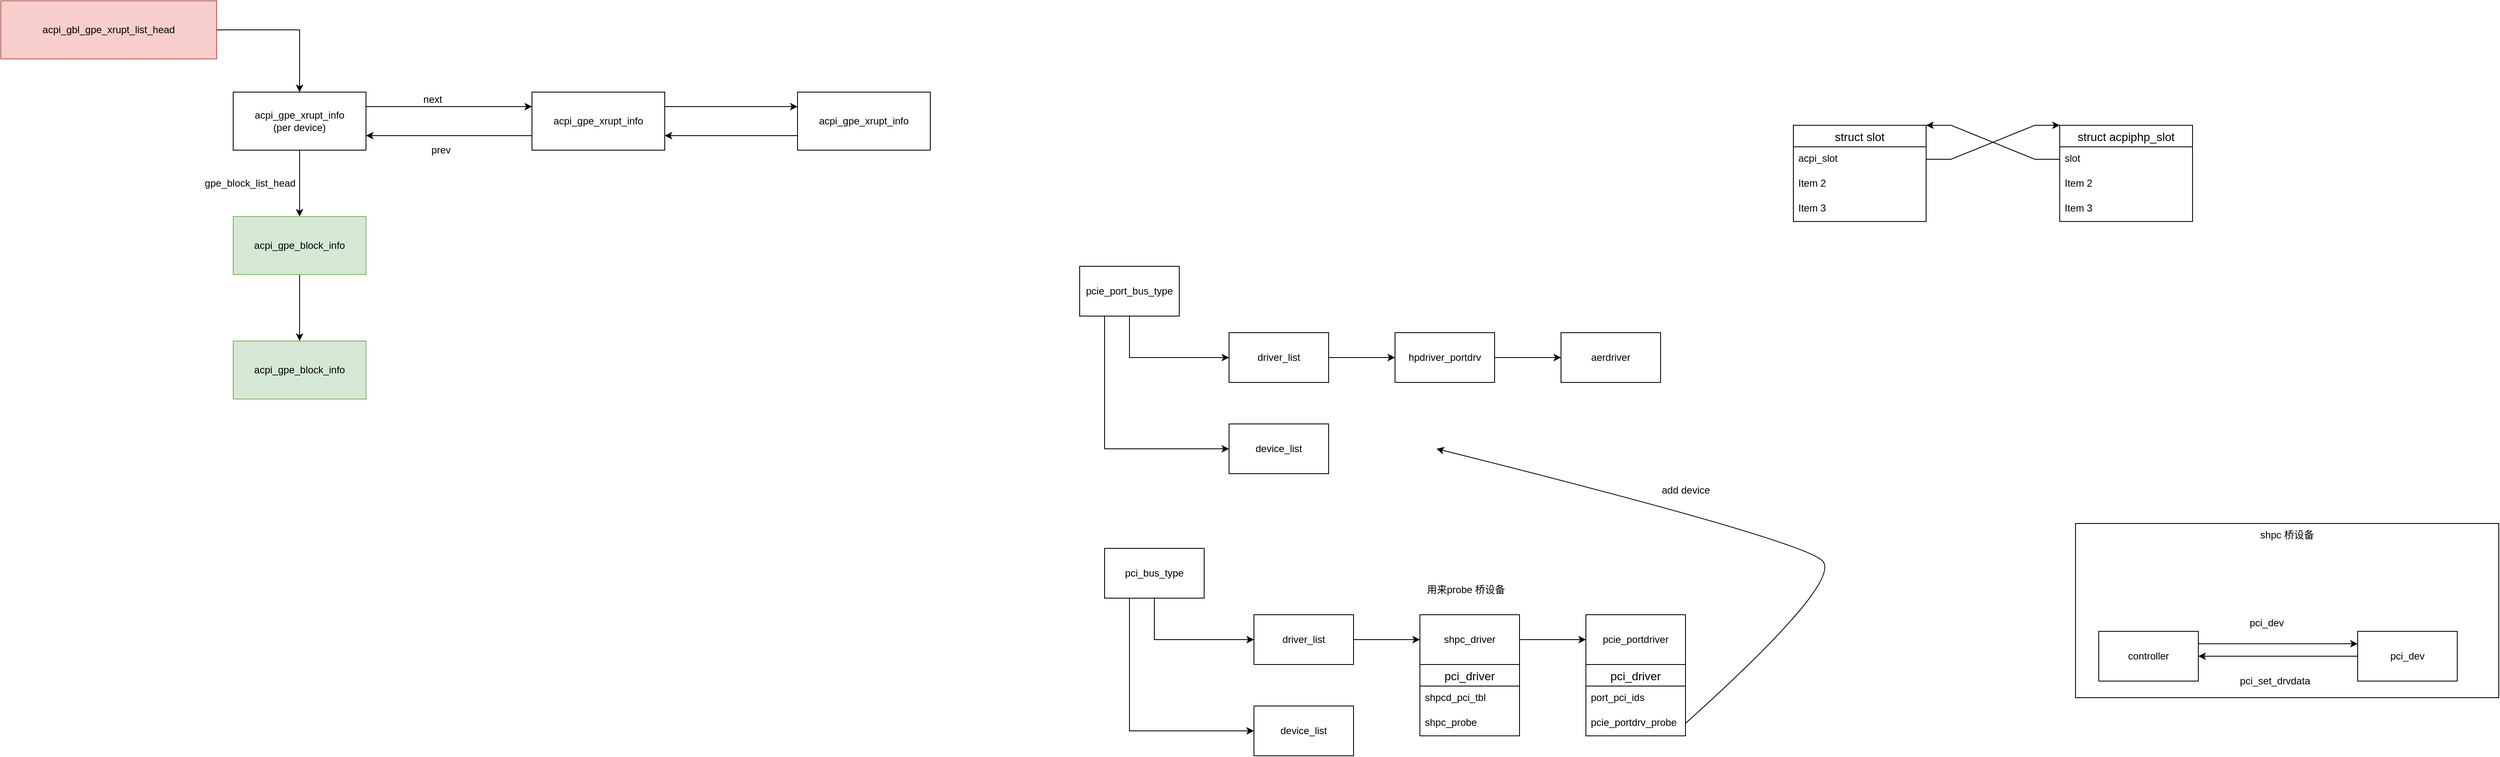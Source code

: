 <mxfile version="14.3.1" type="github">
  <diagram id="24PNYrPrdng_Uwbxv0YA" name="Page-1">
    <mxGraphModel dx="2889" dy="1115" grid="1" gridSize="10" guides="1" tooltips="1" connect="1" arrows="1" fold="1" page="1" pageScale="1" pageWidth="827" pageHeight="1169" math="0" shadow="0">
      <root>
        <mxCell id="0" />
        <mxCell id="1" parent="0" />
        <mxCell id="RuzGDO1vz5OU4dYI25Mw-1" style="edgeStyle=orthogonalEdgeStyle;rounded=0;orthogonalLoop=1;jettySize=auto;html=1;exitX=1;exitY=0.5;exitDx=0;exitDy=0;" edge="1" parent="1" source="RuzGDO1vz5OU4dYI25Mw-2" target="RuzGDO1vz5OU4dYI25Mw-10">
          <mxGeometry relative="1" as="geometry" />
        </mxCell>
        <mxCell id="RuzGDO1vz5OU4dYI25Mw-2" value="acpi_gbl_gpe_xrupt_list_head" style="rounded=0;whiteSpace=wrap;html=1;fillColor=#f8cecc;strokeColor=#b85450;" vertex="1" parent="1">
          <mxGeometry x="-160" y="170" width="260" height="70" as="geometry" />
        </mxCell>
        <mxCell id="RuzGDO1vz5OU4dYI25Mw-3" style="edgeStyle=orthogonalEdgeStyle;rounded=0;orthogonalLoop=1;jettySize=auto;html=1;exitX=0;exitY=0.75;exitDx=0;exitDy=0;entryX=1;entryY=0.75;entryDx=0;entryDy=0;" edge="1" parent="1" source="RuzGDO1vz5OU4dYI25Mw-5" target="RuzGDO1vz5OU4dYI25Mw-10">
          <mxGeometry relative="1" as="geometry" />
        </mxCell>
        <mxCell id="RuzGDO1vz5OU4dYI25Mw-4" style="edgeStyle=orthogonalEdgeStyle;rounded=0;orthogonalLoop=1;jettySize=auto;html=1;exitX=1;exitY=0.25;exitDx=0;exitDy=0;entryX=0;entryY=0.25;entryDx=0;entryDy=0;" edge="1" parent="1" source="RuzGDO1vz5OU4dYI25Mw-5" target="RuzGDO1vz5OU4dYI25Mw-7">
          <mxGeometry relative="1" as="geometry" />
        </mxCell>
        <mxCell id="RuzGDO1vz5OU4dYI25Mw-5" value="acpi_gpe_xrupt_info" style="rounded=0;whiteSpace=wrap;html=1;" vertex="1" parent="1">
          <mxGeometry x="480" y="280" width="160" height="70" as="geometry" />
        </mxCell>
        <mxCell id="RuzGDO1vz5OU4dYI25Mw-6" style="edgeStyle=orthogonalEdgeStyle;rounded=0;orthogonalLoop=1;jettySize=auto;html=1;exitX=0;exitY=0.75;exitDx=0;exitDy=0;entryX=1;entryY=0.75;entryDx=0;entryDy=0;" edge="1" parent="1" source="RuzGDO1vz5OU4dYI25Mw-7" target="RuzGDO1vz5OU4dYI25Mw-5">
          <mxGeometry relative="1" as="geometry" />
        </mxCell>
        <mxCell id="RuzGDO1vz5OU4dYI25Mw-7" value="acpi_gpe_xrupt_info" style="rounded=0;whiteSpace=wrap;html=1;" vertex="1" parent="1">
          <mxGeometry x="800" y="280" width="160" height="70" as="geometry" />
        </mxCell>
        <mxCell id="RuzGDO1vz5OU4dYI25Mw-8" style="edgeStyle=orthogonalEdgeStyle;rounded=0;orthogonalLoop=1;jettySize=auto;html=1;exitX=1;exitY=0.25;exitDx=0;exitDy=0;entryX=0;entryY=0.25;entryDx=0;entryDy=0;" edge="1" parent="1" source="RuzGDO1vz5OU4dYI25Mw-10" target="RuzGDO1vz5OU4dYI25Mw-5">
          <mxGeometry relative="1" as="geometry" />
        </mxCell>
        <mxCell id="RuzGDO1vz5OU4dYI25Mw-9" value="" style="edgeStyle=orthogonalEdgeStyle;rounded=0;orthogonalLoop=1;jettySize=auto;html=1;" edge="1" parent="1" source="RuzGDO1vz5OU4dYI25Mw-10" target="RuzGDO1vz5OU4dYI25Mw-12">
          <mxGeometry relative="1" as="geometry" />
        </mxCell>
        <mxCell id="RuzGDO1vz5OU4dYI25Mw-10" value="acpi_gpe_xrupt_info&lt;br&gt;(per device)" style="rounded=0;whiteSpace=wrap;html=1;" vertex="1" parent="1">
          <mxGeometry x="120" y="280" width="160" height="70" as="geometry" />
        </mxCell>
        <mxCell id="RuzGDO1vz5OU4dYI25Mw-11" value="" style="edgeStyle=orthogonalEdgeStyle;rounded=0;orthogonalLoop=1;jettySize=auto;html=1;" edge="1" parent="1" source="RuzGDO1vz5OU4dYI25Mw-12" target="RuzGDO1vz5OU4dYI25Mw-13">
          <mxGeometry relative="1" as="geometry" />
        </mxCell>
        <mxCell id="RuzGDO1vz5OU4dYI25Mw-12" value="acpi_gpe_block_info" style="rounded=0;whiteSpace=wrap;html=1;fillColor=#d5e8d4;strokeColor=#82b366;" vertex="1" parent="1">
          <mxGeometry x="120" y="430" width="160" height="70" as="geometry" />
        </mxCell>
        <mxCell id="RuzGDO1vz5OU4dYI25Mw-13" value="acpi_gpe_block_info" style="rounded=0;whiteSpace=wrap;html=1;fillColor=#d5e8d4;strokeColor=#82b366;" vertex="1" parent="1">
          <mxGeometry x="120" y="580" width="160" height="70" as="geometry" />
        </mxCell>
        <mxCell id="RuzGDO1vz5OU4dYI25Mw-14" value="next" style="text;html=1;align=center;verticalAlign=middle;resizable=0;points=[];autosize=1;" vertex="1" parent="1">
          <mxGeometry x="340" y="279" width="40" height="20" as="geometry" />
        </mxCell>
        <mxCell id="RuzGDO1vz5OU4dYI25Mw-15" value="prev" style="text;html=1;align=center;verticalAlign=middle;resizable=0;points=[];autosize=1;" vertex="1" parent="1">
          <mxGeometry x="350" y="340" width="40" height="20" as="geometry" />
        </mxCell>
        <mxCell id="RuzGDO1vz5OU4dYI25Mw-16" value="gpe_block_list_head" style="text;html=1;align=center;verticalAlign=middle;resizable=0;points=[];autosize=1;" vertex="1" parent="1">
          <mxGeometry x="80" y="380" width="120" height="20" as="geometry" />
        </mxCell>
        <mxCell id="RuzGDO1vz5OU4dYI25Mw-20" style="edgeStyle=orthogonalEdgeStyle;rounded=0;orthogonalLoop=1;jettySize=auto;html=1;exitX=0.5;exitY=1;exitDx=0;exitDy=0;entryX=0;entryY=0.5;entryDx=0;entryDy=0;" edge="1" parent="1" source="RuzGDO1vz5OU4dYI25Mw-17" target="RuzGDO1vz5OU4dYI25Mw-19">
          <mxGeometry relative="1" as="geometry" />
        </mxCell>
        <mxCell id="RuzGDO1vz5OU4dYI25Mw-26" style="edgeStyle=orthogonalEdgeStyle;rounded=0;orthogonalLoop=1;jettySize=auto;html=1;exitX=0.25;exitY=1;exitDx=0;exitDy=0;entryX=0;entryY=0.5;entryDx=0;entryDy=0;" edge="1" parent="1" source="RuzGDO1vz5OU4dYI25Mw-17" target="RuzGDO1vz5OU4dYI25Mw-25">
          <mxGeometry relative="1" as="geometry" />
        </mxCell>
        <mxCell id="RuzGDO1vz5OU4dYI25Mw-17" value="pcie_port_bus_type" style="whiteSpace=wrap;html=1;" vertex="1" parent="1">
          <mxGeometry x="1140" y="490" width="120" height="60" as="geometry" />
        </mxCell>
        <mxCell id="RuzGDO1vz5OU4dYI25Mw-22" value="" style="edgeStyle=orthogonalEdgeStyle;rounded=0;orthogonalLoop=1;jettySize=auto;html=1;" edge="1" parent="1" source="RuzGDO1vz5OU4dYI25Mw-19" target="RuzGDO1vz5OU4dYI25Mw-21">
          <mxGeometry relative="1" as="geometry" />
        </mxCell>
        <mxCell id="RuzGDO1vz5OU4dYI25Mw-19" value="driver_list" style="whiteSpace=wrap;html=1;" vertex="1" parent="1">
          <mxGeometry x="1320" y="570" width="120" height="60" as="geometry" />
        </mxCell>
        <mxCell id="RuzGDO1vz5OU4dYI25Mw-24" value="" style="edgeStyle=orthogonalEdgeStyle;rounded=0;orthogonalLoop=1;jettySize=auto;html=1;" edge="1" parent="1" source="RuzGDO1vz5OU4dYI25Mw-21" target="RuzGDO1vz5OU4dYI25Mw-23">
          <mxGeometry relative="1" as="geometry" />
        </mxCell>
        <mxCell id="RuzGDO1vz5OU4dYI25Mw-21" value="hpdriver_portdrv" style="whiteSpace=wrap;html=1;" vertex="1" parent="1">
          <mxGeometry x="1520" y="570" width="120" height="60" as="geometry" />
        </mxCell>
        <mxCell id="RuzGDO1vz5OU4dYI25Mw-23" value="aerdriver" style="whiteSpace=wrap;html=1;" vertex="1" parent="1">
          <mxGeometry x="1720" y="570" width="120" height="60" as="geometry" />
        </mxCell>
        <mxCell id="RuzGDO1vz5OU4dYI25Mw-25" value="device_list" style="whiteSpace=wrap;html=1;" vertex="1" parent="1">
          <mxGeometry x="1320" y="680" width="120" height="60" as="geometry" />
        </mxCell>
        <mxCell id="RuzGDO1vz5OU4dYI25Mw-28" style="edgeStyle=orthogonalEdgeStyle;rounded=0;orthogonalLoop=1;jettySize=auto;html=1;exitX=0.5;exitY=1;exitDx=0;exitDy=0;entryX=0;entryY=0.5;entryDx=0;entryDy=0;" edge="1" source="RuzGDO1vz5OU4dYI25Mw-30" target="RuzGDO1vz5OU4dYI25Mw-31" parent="1">
          <mxGeometry relative="1" as="geometry" />
        </mxCell>
        <mxCell id="RuzGDO1vz5OU4dYI25Mw-29" style="edgeStyle=orthogonalEdgeStyle;rounded=0;orthogonalLoop=1;jettySize=auto;html=1;exitX=0.25;exitY=1;exitDx=0;exitDy=0;entryX=0;entryY=0.5;entryDx=0;entryDy=0;" edge="1" source="RuzGDO1vz5OU4dYI25Mw-30" target="RuzGDO1vz5OU4dYI25Mw-32" parent="1">
          <mxGeometry relative="1" as="geometry" />
        </mxCell>
        <mxCell id="RuzGDO1vz5OU4dYI25Mw-30" value="pci_bus_type" style="whiteSpace=wrap;html=1;" vertex="1" parent="1">
          <mxGeometry x="1170" y="830" width="120" height="60" as="geometry" />
        </mxCell>
        <mxCell id="RuzGDO1vz5OU4dYI25Mw-34" value="" style="edgeStyle=orthogonalEdgeStyle;rounded=0;orthogonalLoop=1;jettySize=auto;html=1;" edge="1" parent="1" source="RuzGDO1vz5OU4dYI25Mw-31" target="RuzGDO1vz5OU4dYI25Mw-33">
          <mxGeometry relative="1" as="geometry" />
        </mxCell>
        <mxCell id="RuzGDO1vz5OU4dYI25Mw-31" value="driver_list" style="whiteSpace=wrap;html=1;" vertex="1" parent="1">
          <mxGeometry x="1350" y="910" width="120" height="60" as="geometry" />
        </mxCell>
        <mxCell id="RuzGDO1vz5OU4dYI25Mw-32" value="device_list" style="whiteSpace=wrap;html=1;" vertex="1" parent="1">
          <mxGeometry x="1350" y="1020" width="120" height="60" as="geometry" />
        </mxCell>
        <mxCell id="RuzGDO1vz5OU4dYI25Mw-45" value="" style="edgeStyle=orthogonalEdgeStyle;rounded=0;orthogonalLoop=1;jettySize=auto;html=1;" edge="1" parent="1" source="RuzGDO1vz5OU4dYI25Mw-33" target="RuzGDO1vz5OU4dYI25Mw-44">
          <mxGeometry relative="1" as="geometry" />
        </mxCell>
        <mxCell id="RuzGDO1vz5OU4dYI25Mw-33" value="shpc_driver" style="whiteSpace=wrap;html=1;" vertex="1" parent="1">
          <mxGeometry x="1550" y="910" width="120" height="60" as="geometry" />
        </mxCell>
        <mxCell id="RuzGDO1vz5OU4dYI25Mw-35" value="用来probe 桥设备" style="text;html=1;align=center;verticalAlign=middle;resizable=0;points=[];autosize=1;" vertex="1" parent="1">
          <mxGeometry x="1550" y="870" width="110" height="20" as="geometry" />
        </mxCell>
        <mxCell id="RuzGDO1vz5OU4dYI25Mw-36" value="shpc 桥设备" style="rounded=0;whiteSpace=wrap;html=1;horizontal=1;verticalAlign=top;" vertex="1" parent="1">
          <mxGeometry x="2340" y="800" width="510" height="210" as="geometry" />
        </mxCell>
        <mxCell id="RuzGDO1vz5OU4dYI25Mw-43" style="edgeStyle=orthogonalEdgeStyle;rounded=0;orthogonalLoop=1;jettySize=auto;html=1;exitX=0;exitY=0.5;exitDx=0;exitDy=0;entryX=1;entryY=0.5;entryDx=0;entryDy=0;" edge="1" parent="1" source="RuzGDO1vz5OU4dYI25Mw-37" target="RuzGDO1vz5OU4dYI25Mw-38">
          <mxGeometry relative="1" as="geometry" />
        </mxCell>
        <mxCell id="RuzGDO1vz5OU4dYI25Mw-37" value="pci_dev" style="rounded=0;whiteSpace=wrap;html=1;" vertex="1" parent="1">
          <mxGeometry x="2680" y="930" width="120" height="60" as="geometry" />
        </mxCell>
        <mxCell id="RuzGDO1vz5OU4dYI25Mw-39" style="edgeStyle=orthogonalEdgeStyle;rounded=0;orthogonalLoop=1;jettySize=auto;html=1;exitX=1;exitY=0.25;exitDx=0;exitDy=0;entryX=0;entryY=0.25;entryDx=0;entryDy=0;" edge="1" parent="1" source="RuzGDO1vz5OU4dYI25Mw-38" target="RuzGDO1vz5OU4dYI25Mw-37">
          <mxGeometry relative="1" as="geometry" />
        </mxCell>
        <mxCell id="RuzGDO1vz5OU4dYI25Mw-38" value="controller" style="rounded=0;whiteSpace=wrap;html=1;" vertex="1" parent="1">
          <mxGeometry x="2368" y="930" width="120" height="60" as="geometry" />
        </mxCell>
        <mxCell id="RuzGDO1vz5OU4dYI25Mw-41" value="pci_dev" style="text;html=1;align=center;verticalAlign=middle;resizable=0;points=[];autosize=1;" vertex="1" parent="1">
          <mxGeometry x="2540" y="910" width="60" height="20" as="geometry" />
        </mxCell>
        <mxCell id="RuzGDO1vz5OU4dYI25Mw-42" value="pci_set_drvdata" style="text;html=1;align=center;verticalAlign=middle;resizable=0;points=[];autosize=1;" vertex="1" parent="1">
          <mxGeometry x="2530" y="980" width="100" height="20" as="geometry" />
        </mxCell>
        <mxCell id="RuzGDO1vz5OU4dYI25Mw-44" value="pcie_portdriver" style="whiteSpace=wrap;html=1;" vertex="1" parent="1">
          <mxGeometry x="1750" y="910" width="120" height="60" as="geometry" />
        </mxCell>
        <mxCell id="RuzGDO1vz5OU4dYI25Mw-46" value="pci_driver" style="swimlane;fontStyle=0;childLayout=stackLayout;horizontal=1;startSize=26;horizontalStack=0;resizeParent=1;resizeParentMax=0;resizeLast=0;collapsible=1;marginBottom=0;align=center;fontSize=14;" vertex="1" parent="1">
          <mxGeometry x="1750" y="970" width="120" height="86" as="geometry" />
        </mxCell>
        <mxCell id="RuzGDO1vz5OU4dYI25Mw-47" value="port_pci_ids" style="text;strokeColor=none;fillColor=none;spacingLeft=4;spacingRight=4;overflow=hidden;rotatable=0;points=[[0,0.5],[1,0.5]];portConstraint=eastwest;fontSize=12;" vertex="1" parent="RuzGDO1vz5OU4dYI25Mw-46">
          <mxGeometry y="26" width="120" height="30" as="geometry" />
        </mxCell>
        <mxCell id="RuzGDO1vz5OU4dYI25Mw-48" value="pcie_portdrv_probe" style="text;strokeColor=none;fillColor=none;spacingLeft=4;spacingRight=4;overflow=hidden;rotatable=0;points=[[0,0.5],[1,0.5]];portConstraint=eastwest;fontSize=12;" vertex="1" parent="RuzGDO1vz5OU4dYI25Mw-46">
          <mxGeometry y="56" width="120" height="30" as="geometry" />
        </mxCell>
        <mxCell id="RuzGDO1vz5OU4dYI25Mw-50" value="pci_driver" style="swimlane;fontStyle=0;childLayout=stackLayout;horizontal=1;startSize=26;horizontalStack=0;resizeParent=1;resizeParentMax=0;resizeLast=0;collapsible=1;marginBottom=0;align=center;fontSize=14;" vertex="1" parent="1">
          <mxGeometry x="1550" y="970" width="120" height="86" as="geometry" />
        </mxCell>
        <mxCell id="RuzGDO1vz5OU4dYI25Mw-51" value="shpcd_pci_tbl" style="text;strokeColor=none;fillColor=none;spacingLeft=4;spacingRight=4;overflow=hidden;rotatable=0;points=[[0,0.5],[1,0.5]];portConstraint=eastwest;fontSize=12;" vertex="1" parent="RuzGDO1vz5OU4dYI25Mw-50">
          <mxGeometry y="26" width="120" height="30" as="geometry" />
        </mxCell>
        <mxCell id="RuzGDO1vz5OU4dYI25Mw-52" value="shpc_probe" style="text;strokeColor=none;fillColor=none;spacingLeft=4;spacingRight=4;overflow=hidden;rotatable=0;points=[[0,0.5],[1,0.5]];portConstraint=eastwest;fontSize=12;" vertex="1" parent="RuzGDO1vz5OU4dYI25Mw-50">
          <mxGeometry y="56" width="120" height="30" as="geometry" />
        </mxCell>
        <mxCell id="RuzGDO1vz5OU4dYI25Mw-54" value="" style="curved=1;endArrow=classic;html=1;exitX=1;exitY=0.5;exitDx=0;exitDy=0;" edge="1" parent="1" source="RuzGDO1vz5OU4dYI25Mw-48">
          <mxGeometry width="50" height="50" relative="1" as="geometry">
            <mxPoint x="2010" y="870" as="sourcePoint" />
            <mxPoint x="1570" y="710" as="targetPoint" />
            <Array as="points">
              <mxPoint x="2060" y="870" />
              <mxPoint x="2010" y="820" />
            </Array>
          </mxGeometry>
        </mxCell>
        <mxCell id="RuzGDO1vz5OU4dYI25Mw-55" value="add device" style="text;html=1;align=center;verticalAlign=middle;resizable=0;points=[];autosize=1;" vertex="1" parent="1">
          <mxGeometry x="1835" y="750" width="70" height="20" as="geometry" />
        </mxCell>
        <mxCell id="RuzGDO1vz5OU4dYI25Mw-56" value="struct slot" style="swimlane;fontStyle=0;childLayout=stackLayout;horizontal=1;startSize=26;horizontalStack=0;resizeParent=1;resizeParentMax=0;resizeLast=0;collapsible=1;marginBottom=0;align=center;fontSize=14;" vertex="1" parent="1">
          <mxGeometry x="2000" y="320" width="160" height="116" as="geometry" />
        </mxCell>
        <mxCell id="RuzGDO1vz5OU4dYI25Mw-57" value="acpi_slot" style="text;strokeColor=none;fillColor=none;spacingLeft=4;spacingRight=4;overflow=hidden;rotatable=0;points=[[0,0.5],[1,0.5]];portConstraint=eastwest;fontSize=12;" vertex="1" parent="RuzGDO1vz5OU4dYI25Mw-56">
          <mxGeometry y="26" width="160" height="30" as="geometry" />
        </mxCell>
        <mxCell id="RuzGDO1vz5OU4dYI25Mw-58" value="Item 2" style="text;strokeColor=none;fillColor=none;spacingLeft=4;spacingRight=4;overflow=hidden;rotatable=0;points=[[0,0.5],[1,0.5]];portConstraint=eastwest;fontSize=12;" vertex="1" parent="RuzGDO1vz5OU4dYI25Mw-56">
          <mxGeometry y="56" width="160" height="30" as="geometry" />
        </mxCell>
        <mxCell id="RuzGDO1vz5OU4dYI25Mw-59" value="Item 3" style="text;strokeColor=none;fillColor=none;spacingLeft=4;spacingRight=4;overflow=hidden;rotatable=0;points=[[0,0.5],[1,0.5]];portConstraint=eastwest;fontSize=12;" vertex="1" parent="RuzGDO1vz5OU4dYI25Mw-56">
          <mxGeometry y="86" width="160" height="30" as="geometry" />
        </mxCell>
        <mxCell id="RuzGDO1vz5OU4dYI25Mw-61" value="struct acpiphp_slot" style="swimlane;fontStyle=0;childLayout=stackLayout;horizontal=1;startSize=26;horizontalStack=0;resizeParent=1;resizeParentMax=0;resizeLast=0;collapsible=1;marginBottom=0;align=center;fontSize=14;" vertex="1" parent="1">
          <mxGeometry x="2321" y="320" width="160" height="116" as="geometry" />
        </mxCell>
        <mxCell id="RuzGDO1vz5OU4dYI25Mw-62" value="slot" style="text;strokeColor=none;fillColor=none;spacingLeft=4;spacingRight=4;overflow=hidden;rotatable=0;points=[[0,0.5],[1,0.5]];portConstraint=eastwest;fontSize=12;" vertex="1" parent="RuzGDO1vz5OU4dYI25Mw-61">
          <mxGeometry y="26" width="160" height="30" as="geometry" />
        </mxCell>
        <mxCell id="RuzGDO1vz5OU4dYI25Mw-63" value="Item 2" style="text;strokeColor=none;fillColor=none;spacingLeft=4;spacingRight=4;overflow=hidden;rotatable=0;points=[[0,0.5],[1,0.5]];portConstraint=eastwest;fontSize=12;" vertex="1" parent="RuzGDO1vz5OU4dYI25Mw-61">
          <mxGeometry y="56" width="160" height="30" as="geometry" />
        </mxCell>
        <mxCell id="RuzGDO1vz5OU4dYI25Mw-64" value="Item 3" style="text;strokeColor=none;fillColor=none;spacingLeft=4;spacingRight=4;overflow=hidden;rotatable=0;points=[[0,0.5],[1,0.5]];portConstraint=eastwest;fontSize=12;" vertex="1" parent="RuzGDO1vz5OU4dYI25Mw-61">
          <mxGeometry y="86" width="160" height="30" as="geometry" />
        </mxCell>
        <mxCell id="RuzGDO1vz5OU4dYI25Mw-65" style="edgeStyle=entityRelationEdgeStyle;rounded=0;orthogonalLoop=1;jettySize=auto;html=1;exitX=1;exitY=0.5;exitDx=0;exitDy=0;entryX=0;entryY=0;entryDx=0;entryDy=0;" edge="1" parent="1" source="RuzGDO1vz5OU4dYI25Mw-57" target="RuzGDO1vz5OU4dYI25Mw-61">
          <mxGeometry relative="1" as="geometry" />
        </mxCell>
        <mxCell id="RuzGDO1vz5OU4dYI25Mw-66" style="edgeStyle=entityRelationEdgeStyle;rounded=0;orthogonalLoop=1;jettySize=auto;html=1;exitX=0;exitY=0.5;exitDx=0;exitDy=0;entryX=1;entryY=0;entryDx=0;entryDy=0;" edge="1" parent="1" source="RuzGDO1vz5OU4dYI25Mw-62" target="RuzGDO1vz5OU4dYI25Mw-56">
          <mxGeometry relative="1" as="geometry" />
        </mxCell>
      </root>
    </mxGraphModel>
  </diagram>
</mxfile>
